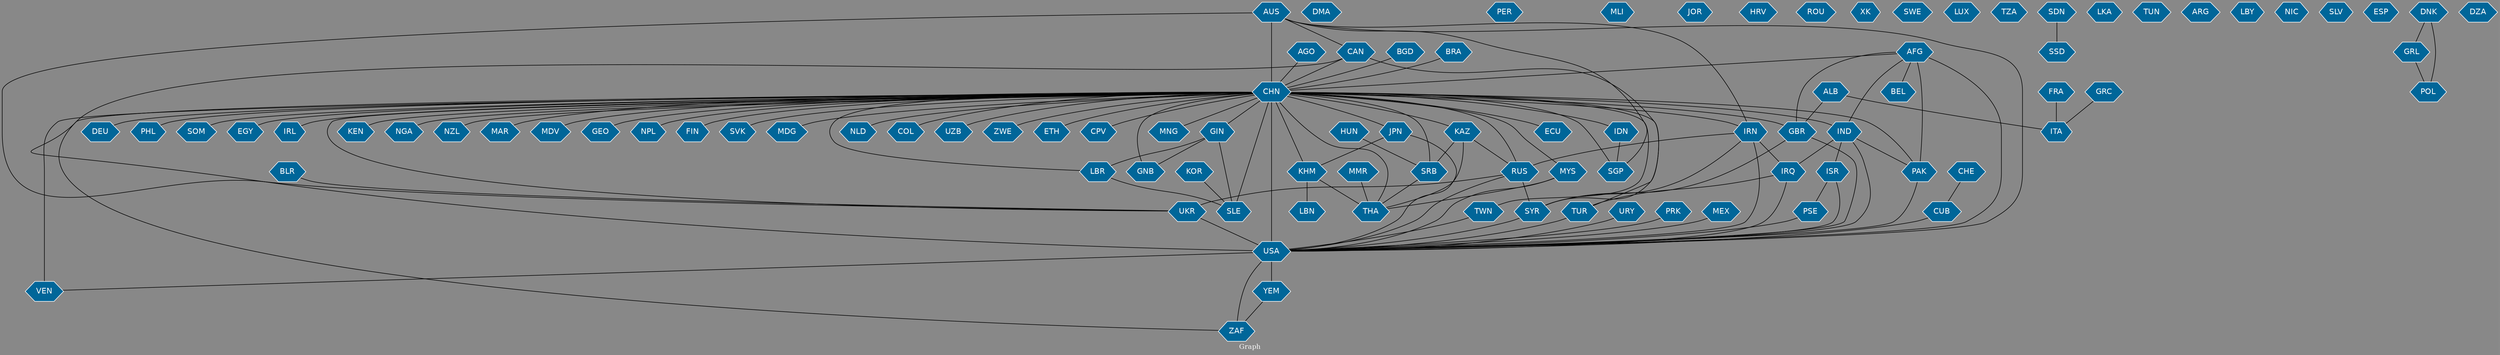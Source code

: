 // Countries together in item graph
graph {
	graph [bgcolor="#888888" fontcolor=white fontsize=12 label="Graph" outputorder=edgesfirst overlap=prism]
	node [color=white fillcolor="#006699" fontcolor=white fontname=Helvetica shape=hexagon style=filled]
	edge [arrowhead=open color=black fontcolor=white fontname=Courier fontsize=12]
		CHE [label=CHE]
		IRN [label=IRN]
		UKR [label=UKR]
		BLR [label=BLR]
		RUS [label=RUS]
		CHN [label=CHN]
		SLE [label=SLE]
		USA [label=USA]
		CUB [label=CUB]
		THA [label=THA]
		AUS [label=AUS]
		KHM [label=KHM]
		PAK [label=PAK]
		AFG [label=AFG]
		FRA [label=FRA]
		DMA [label=DMA]
		JPN [label=JPN]
		KAZ [label=KAZ]
		URY [label=URY]
		CAN [label=CAN]
		TWN [label=TWN]
		ITA [label=ITA]
		SGP [label=SGP]
		TUR [label=TUR]
		MMR [label=MMR]
		ECU [label=ECU]
		ISR [label=ISR]
		SRB [label=SRB]
		GBR [label=GBR]
		IND [label=IND]
		PER [label=PER]
		LBR [label=LBR]
		IDN [label=IDN]
		MYS [label=MYS]
		VEN [label=VEN]
		AGO [label=AGO]
		KOR [label=KOR]
		MLI [label=MLI]
		PRK [label=PRK]
		DEU [label=DEU]
		PHL [label=PHL]
		LBN [label=LBN]
		SOM [label=SOM]
		EGY [label=EGY]
		IRL [label=IRL]
		ZAF [label=ZAF]
		BGD [label=BGD]
		BEL [label=BEL]
		KEN [label=KEN]
		JOR [label=JOR]
		HRV [label=HRV]
		NGA [label=NGA]
		NZL [label=NZL]
		MAR [label=MAR]
		ROU [label=ROU]
		MDV [label=MDV]
		XK [label=XK]
		GRC [label=GRC]
		MEX [label=MEX]
		GEO [label=GEO]
		NPL [label=NPL]
		SWE [label=SWE]
		YEM [label=YEM]
		SYR [label=SYR]
		BRA [label=BRA]
		PSE [label=PSE]
		FIN [label=FIN]
		LUX [label=LUX]
		TZA [label=TZA]
		SVK [label=SVK]
		MDG [label=MDG]
		SSD [label=SSD]
		SDN [label=SDN]
		GIN [label=GIN]
		LKA [label=LKA]
		NLD [label=NLD]
		COL [label=COL]
		UZB [label=UZB]
		IRQ [label=IRQ]
		ZWE [label=ZWE]
		ALB [label=ALB]
		HUN [label=HUN]
		TUN [label=TUN]
		ARG [label=ARG]
		ETH [label=ETH]
		LBY [label=LBY]
		NIC [label=NIC]
		SLV [label=SLV]
		ESP [label=ESP]
		CPV [label=CPV]
		GRL [label=GRL]
		GNB [label=GNB]
		MNG [label=MNG]
		POL [label=POL]
		DNK [label=DNK]
		DZA [label=DZA]
			ALB -- GBR [weight=1]
			CHN -- NPL [weight=1]
			JPN -- KHM [weight=1]
			CHN -- SRB [weight=15]
			CAN -- USA [weight=1]
			URY -- USA [weight=1]
			CHN -- TUR [weight=1]
			CHN -- SVK [weight=1]
			ISR -- PSE [weight=2]
			AFG -- GBR [weight=3]
			AFG -- USA [weight=6]
			CHN -- FIN [weight=1]
			CHN -- MDV [weight=2]
			CHN -- DEU [weight=1]
			CHN -- ETH [weight=1]
			CHE -- CUB [weight=1]
			AUS -- SGP [weight=1]
			CAN -- SYR [weight=1]
			CHN -- ZAF [weight=1]
			SDN -- SSD [weight=1]
			USA -- YEM [weight=3]
			CHN -- GIN [weight=1]
			TUR -- USA [weight=2]
			IRN -- IRQ [weight=1]
			PRK -- USA [weight=2]
			DNK -- GRL [weight=1]
			MYS -- THA [weight=1]
			JPN -- USA [weight=3]
			BGD -- CHN [weight=1]
			CHN -- USA [weight=39]
			AUS -- USA [weight=1]
			CHN -- GBR [weight=6]
			AUS -- CAN [weight=1]
			CHN -- EGY [weight=3]
			CHN -- COL [weight=2]
			CHN -- IDN [weight=2]
			IND -- USA [weight=2]
			CHN -- IND [weight=5]
			CHN -- TWN [weight=1]
			CHN -- RUS [weight=6]
			CAN -- CHN [weight=3]
			BLR -- UKR [weight=1]
			KAZ -- THA [weight=2]
			YEM -- ZAF [weight=1]
			CHN -- KAZ [weight=14]
			CHN -- JPN [weight=5]
			CHN -- VEN [weight=3]
			GIN -- SLE [weight=2]
			UKR -- USA [weight=2]
			PSE -- USA [weight=1]
			CHN -- MAR [weight=1]
			SRB -- THA [weight=2]
			ISR -- USA [weight=1]
			ALB -- ITA [weight=1]
			IDN -- SGP [weight=2]
			IRN -- SYR [weight=1]
			CUB -- USA [weight=10]
			GBR -- SYR [weight=2]
			USA -- VEN [weight=1]
			IND -- ISR [weight=1]
			IRN -- RUS [weight=1]
			MYS -- USA [weight=1]
			USA -- ZAF [weight=1]
			CHN -- THA [weight=11]
			IND -- PAK [weight=1]
			PAK -- USA [weight=2]
			CHN -- SOM [weight=1]
			CHN -- KEN [weight=5]
			AUS -- IRN [weight=1]
			CHN -- KHM [weight=3]
			CHN -- IRL [weight=4]
			CHN -- NZL [weight=1]
			CHN -- GNB [weight=1]
			TWN -- USA [weight=2]
			CHN -- MDG [weight=1]
			KHM -- THA [weight=1]
			AFG -- IND [weight=1]
			CHN -- SGP [weight=2]
			AFG -- BEL [weight=1]
			MEX -- USA [weight=1]
			GIN -- GNB [weight=1]
			CHN -- MNG [weight=1]
			AGO -- CHN [weight=1]
			DNK -- POL [weight=1]
			CHN -- PHL [weight=1]
			CHN -- UKR [weight=1]
			RUS -- UKR [weight=3]
			CHN -- MYS [weight=2]
			IRN -- USA [weight=1]
			GRC -- ITA [weight=1]
			CHN -- NGA [weight=1]
			GBR -- USA [weight=1]
			GIN -- LBR [weight=1]
			AUS -- UKR [weight=1]
			AUS -- CHN [weight=5]
			SYR -- USA [weight=1]
			CHN -- NLD [weight=1]
			KAZ -- RUS [weight=2]
			AFG -- CHN [weight=2]
			CHN -- LBR [weight=1]
			HUN -- SRB [weight=1]
			IRQ -- USA [weight=1]
			CHN -- IRN [weight=1]
			IRQ -- TUR [weight=1]
			KHM -- LBN [weight=1]
			IND -- IRQ [weight=1]
			CHN -- CPV [weight=1]
			MMR -- THA [weight=1]
			CHN -- ECU [weight=1]
			RUS -- USA [weight=3]
			KAZ -- SRB [weight=2]
			CHN -- ZWE [weight=1]
			CHN -- UZB [weight=1]
			FRA -- ITA [weight=1]
			RUS -- SYR [weight=1]
			CHN -- GEO [weight=1]
			LBR -- SLE [weight=1]
			BRA -- CHN [weight=1]
			CHN -- SLE [weight=2]
			KOR -- SLE [weight=1]
			CHN -- PAK [weight=2]
			AFG -- PAK [weight=1]
			GRL -- POL [weight=1]
}